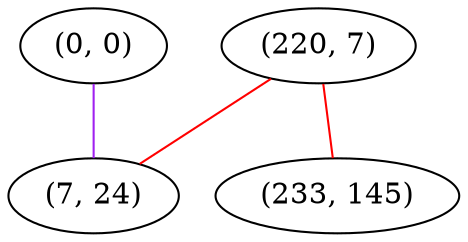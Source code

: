 graph "" {
"(220, 7)";
"(0, 0)";
"(7, 24)";
"(233, 145)";
"(220, 7)" -- "(7, 24)"  [color=red, key=0, weight=1];
"(220, 7)" -- "(233, 145)"  [color=red, key=0, weight=1];
"(0, 0)" -- "(7, 24)"  [color=purple, key=0, weight=4];
}
